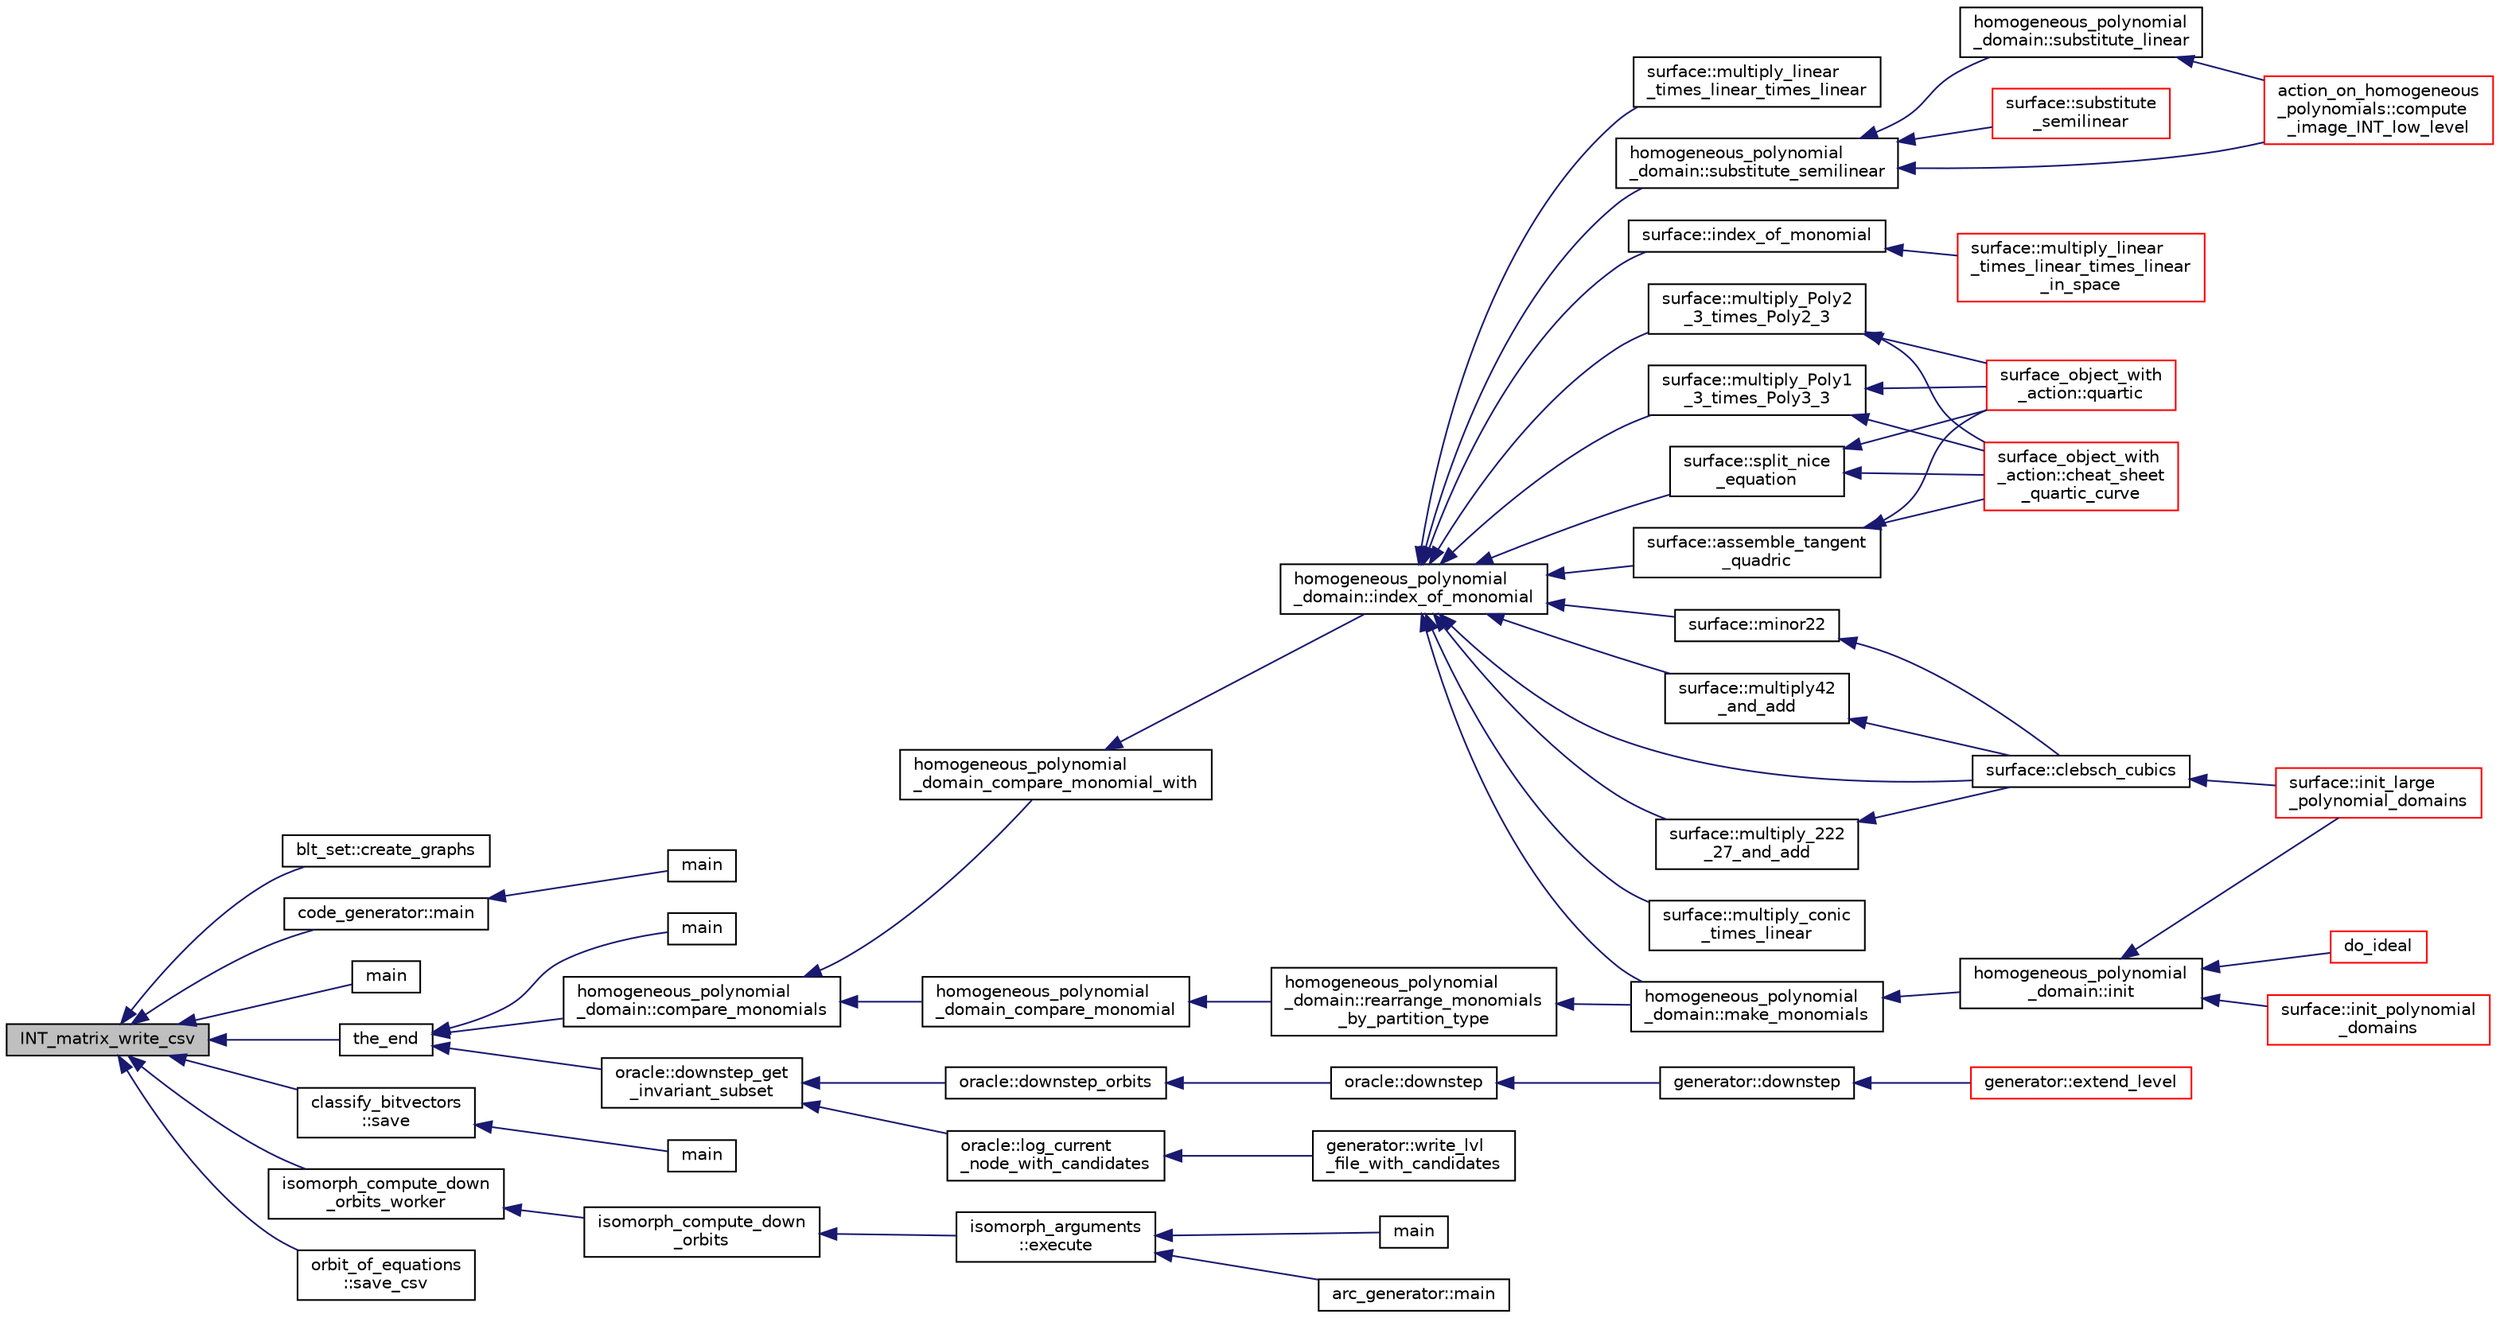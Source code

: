digraph "INT_matrix_write_csv"
{
  edge [fontname="Helvetica",fontsize="10",labelfontname="Helvetica",labelfontsize="10"];
  node [fontname="Helvetica",fontsize="10",shape=record];
  rankdir="LR";
  Node1330 [label="INT_matrix_write_csv",height=0.2,width=0.4,color="black", fillcolor="grey75", style="filled", fontcolor="black"];
  Node1330 -> Node1331 [dir="back",color="midnightblue",fontsize="10",style="solid",fontname="Helvetica"];
  Node1331 [label="blt_set::create_graphs",height=0.2,width=0.4,color="black", fillcolor="white", style="filled",URL="$d1/d3d/classblt__set.html#a3f1d4a8ed15875c47b327949f26a4533"];
  Node1330 -> Node1332 [dir="back",color="midnightblue",fontsize="10",style="solid",fontname="Helvetica"];
  Node1332 [label="code_generator::main",height=0.2,width=0.4,color="black", fillcolor="white", style="filled",URL="$db/d37/classcode__generator.html#ab3cf3a306e4032c2b471ac95321c599f"];
  Node1332 -> Node1333 [dir="back",color="midnightblue",fontsize="10",style="solid",fontname="Helvetica"];
  Node1333 [label="main",height=0.2,width=0.4,color="black", fillcolor="white", style="filled",URL="$d4/d4f/codes_8_c.html#a217dbf8b442f20279ea00b898af96f52"];
  Node1330 -> Node1334 [dir="back",color="midnightblue",fontsize="10",style="solid",fontname="Helvetica"];
  Node1334 [label="main",height=0.2,width=0.4,color="black", fillcolor="white", style="filled",URL="$d5/dcc/export__data_8_c.html#a3c04138a5bfe5d72780bb7e82a18e627"];
  Node1330 -> Node1335 [dir="back",color="midnightblue",fontsize="10",style="solid",fontname="Helvetica"];
  Node1335 [label="the_end",height=0.2,width=0.4,color="black", fillcolor="white", style="filled",URL="$d3/dfb/discreta__global_8_c.html#a3ebbd3ccb665a9f78deaa7408577b60c"];
  Node1335 -> Node1336 [dir="back",color="midnightblue",fontsize="10",style="solid",fontname="Helvetica"];
  Node1336 [label="main",height=0.2,width=0.4,color="black", fillcolor="white", style="filled",URL="$d2/d11/codes_8h.html#a217dbf8b442f20279ea00b898af96f52"];
  Node1335 -> Node1337 [dir="back",color="midnightblue",fontsize="10",style="solid",fontname="Helvetica"];
  Node1337 [label="homogeneous_polynomial\l_domain::compare_monomials",height=0.2,width=0.4,color="black", fillcolor="white", style="filled",URL="$d2/da7/classhomogeneous__polynomial__domain.html#a05c5959cb62502954c9cf93a85b8c019"];
  Node1337 -> Node1338 [dir="back",color="midnightblue",fontsize="10",style="solid",fontname="Helvetica"];
  Node1338 [label="homogeneous_polynomial\l_domain_compare_monomial_with",height=0.2,width=0.4,color="black", fillcolor="white", style="filled",URL="$dd/db5/homogeneous__polynomial__domain_8_c.html#a0a0f8d40815145e0aceceabebad8d63d"];
  Node1338 -> Node1339 [dir="back",color="midnightblue",fontsize="10",style="solid",fontname="Helvetica"];
  Node1339 [label="homogeneous_polynomial\l_domain::index_of_monomial",height=0.2,width=0.4,color="black", fillcolor="white", style="filled",URL="$d2/da7/classhomogeneous__polynomial__domain.html#a3fad3fb2b940014fcfece1cebfbfa3ae"];
  Node1339 -> Node1340 [dir="back",color="midnightblue",fontsize="10",style="solid",fontname="Helvetica"];
  Node1340 [label="homogeneous_polynomial\l_domain::make_monomials",height=0.2,width=0.4,color="black", fillcolor="white", style="filled",URL="$d2/da7/classhomogeneous__polynomial__domain.html#a467ad10c570859dbcf637a43993ceb57"];
  Node1340 -> Node1341 [dir="back",color="midnightblue",fontsize="10",style="solid",fontname="Helvetica"];
  Node1341 [label="homogeneous_polynomial\l_domain::init",height=0.2,width=0.4,color="black", fillcolor="white", style="filled",URL="$d2/da7/classhomogeneous__polynomial__domain.html#ad7d4e08b895afb895147322732228d3a"];
  Node1341 -> Node1342 [dir="back",color="midnightblue",fontsize="10",style="solid",fontname="Helvetica"];
  Node1342 [label="do_ideal",height=0.2,width=0.4,color="red", fillcolor="white", style="filled",URL="$d4/d67/geometry_8h.html#a719f98ff45a1f8cbe0ff10a1954f0893"];
  Node1341 -> Node1344 [dir="back",color="midnightblue",fontsize="10",style="solid",fontname="Helvetica"];
  Node1344 [label="surface::init_polynomial\l_domains",height=0.2,width=0.4,color="red", fillcolor="white", style="filled",URL="$d5/d88/classsurface.html#a1f13f4c6bdc98d14920a2644a52f8bb6"];
  Node1341 -> Node1351 [dir="back",color="midnightblue",fontsize="10",style="solid",fontname="Helvetica"];
  Node1351 [label="surface::init_large\l_polynomial_domains",height=0.2,width=0.4,color="red", fillcolor="white", style="filled",URL="$d5/d88/classsurface.html#a4bed81f2918efe941518ab28d9a695d2"];
  Node1339 -> Node1352 [dir="back",color="midnightblue",fontsize="10",style="solid",fontname="Helvetica"];
  Node1352 [label="homogeneous_polynomial\l_domain::substitute_semilinear",height=0.2,width=0.4,color="black", fillcolor="white", style="filled",URL="$d2/da7/classhomogeneous__polynomial__domain.html#ae16fefaacc3385f9f385d1dd6df7ea4d"];
  Node1352 -> Node1353 [dir="back",color="midnightblue",fontsize="10",style="solid",fontname="Helvetica"];
  Node1353 [label="homogeneous_polynomial\l_domain::substitute_linear",height=0.2,width=0.4,color="black", fillcolor="white", style="filled",URL="$d2/da7/classhomogeneous__polynomial__domain.html#a236cbf545622995b80f5eb10a9f86c31"];
  Node1353 -> Node1354 [dir="back",color="midnightblue",fontsize="10",style="solid",fontname="Helvetica"];
  Node1354 [label="action_on_homogeneous\l_polynomials::compute\l_image_INT_low_level",height=0.2,width=0.4,color="red", fillcolor="white", style="filled",URL="$d5/dd4/classaction__on__homogeneous__polynomials.html#af4370de2c8dcb590c4b186457881f038"];
  Node1352 -> Node1569 [dir="back",color="midnightblue",fontsize="10",style="solid",fontname="Helvetica"];
  Node1569 [label="surface::substitute\l_semilinear",height=0.2,width=0.4,color="red", fillcolor="white", style="filled",URL="$d5/d88/classsurface.html#a7b34e4c561adbe664a4b0ba6711df457"];
  Node1352 -> Node1354 [dir="back",color="midnightblue",fontsize="10",style="solid",fontname="Helvetica"];
  Node1339 -> Node1579 [dir="back",color="midnightblue",fontsize="10",style="solid",fontname="Helvetica"];
  Node1579 [label="surface::index_of_monomial",height=0.2,width=0.4,color="black", fillcolor="white", style="filled",URL="$d5/d88/classsurface.html#a121f8ba1f05712475aa758f7152f4ce5"];
  Node1579 -> Node1580 [dir="back",color="midnightblue",fontsize="10",style="solid",fontname="Helvetica"];
  Node1580 [label="surface::multiply_linear\l_times_linear_times_linear\l_in_space",height=0.2,width=0.4,color="red", fillcolor="white", style="filled",URL="$d5/d88/classsurface.html#abcbac4f9bd652897db85be7bf17abf62"];
  Node1339 -> Node1589 [dir="back",color="midnightblue",fontsize="10",style="solid",fontname="Helvetica"];
  Node1589 [label="surface::multiply_conic\l_times_linear",height=0.2,width=0.4,color="black", fillcolor="white", style="filled",URL="$d5/d88/classsurface.html#a916614262f53278058e7108aeaf145dc"];
  Node1339 -> Node1590 [dir="back",color="midnightblue",fontsize="10",style="solid",fontname="Helvetica"];
  Node1590 [label="surface::multiply_linear\l_times_linear_times_linear",height=0.2,width=0.4,color="black", fillcolor="white", style="filled",URL="$d5/d88/classsurface.html#a452f6857968bb85f49f2f204680fb8e5"];
  Node1339 -> Node1591 [dir="back",color="midnightblue",fontsize="10",style="solid",fontname="Helvetica"];
  Node1591 [label="surface::multiply_Poly2\l_3_times_Poly2_3",height=0.2,width=0.4,color="black", fillcolor="white", style="filled",URL="$d5/d88/classsurface.html#adb65ce8845726835c206e4476f5a80d3"];
  Node1591 -> Node1561 [dir="back",color="midnightblue",fontsize="10",style="solid",fontname="Helvetica"];
  Node1561 [label="surface_object_with\l_action::quartic",height=0.2,width=0.4,color="red", fillcolor="white", style="filled",URL="$db/d28/classsurface__object__with__action.html#a0143b698eb050332a79ed95f7d274ada"];
  Node1591 -> Node1562 [dir="back",color="midnightblue",fontsize="10",style="solid",fontname="Helvetica"];
  Node1562 [label="surface_object_with\l_action::cheat_sheet\l_quartic_curve",height=0.2,width=0.4,color="red", fillcolor="white", style="filled",URL="$db/d28/classsurface__object__with__action.html#a7f42e37fc76dd9b6b113e35c2b886b36"];
  Node1339 -> Node1592 [dir="back",color="midnightblue",fontsize="10",style="solid",fontname="Helvetica"];
  Node1592 [label="surface::multiply_Poly1\l_3_times_Poly3_3",height=0.2,width=0.4,color="black", fillcolor="white", style="filled",URL="$d5/d88/classsurface.html#a917115f60a2e692c83431909e504dfd9"];
  Node1592 -> Node1561 [dir="back",color="midnightblue",fontsize="10",style="solid",fontname="Helvetica"];
  Node1592 -> Node1562 [dir="back",color="midnightblue",fontsize="10",style="solid",fontname="Helvetica"];
  Node1339 -> Node1593 [dir="back",color="midnightblue",fontsize="10",style="solid",fontname="Helvetica"];
  Node1593 [label="surface::clebsch_cubics",height=0.2,width=0.4,color="black", fillcolor="white", style="filled",URL="$d5/d88/classsurface.html#aac49a34b771fffc48f3650861c3684ab"];
  Node1593 -> Node1351 [dir="back",color="midnightblue",fontsize="10",style="solid",fontname="Helvetica"];
  Node1339 -> Node1594 [dir="back",color="midnightblue",fontsize="10",style="solid",fontname="Helvetica"];
  Node1594 [label="surface::multiply_222\l_27_and_add",height=0.2,width=0.4,color="black", fillcolor="white", style="filled",URL="$d5/d88/classsurface.html#ae55d550aa63616f48c1b6348ae0fdfab"];
  Node1594 -> Node1593 [dir="back",color="midnightblue",fontsize="10",style="solid",fontname="Helvetica"];
  Node1339 -> Node1595 [dir="back",color="midnightblue",fontsize="10",style="solid",fontname="Helvetica"];
  Node1595 [label="surface::minor22",height=0.2,width=0.4,color="black", fillcolor="white", style="filled",URL="$d5/d88/classsurface.html#a92bcacad9efa59d8a6afc68d5b3312f9"];
  Node1595 -> Node1593 [dir="back",color="midnightblue",fontsize="10",style="solid",fontname="Helvetica"];
  Node1339 -> Node1596 [dir="back",color="midnightblue",fontsize="10",style="solid",fontname="Helvetica"];
  Node1596 [label="surface::multiply42\l_and_add",height=0.2,width=0.4,color="black", fillcolor="white", style="filled",URL="$d5/d88/classsurface.html#a3556917614250f9150bdf69f525a18d2"];
  Node1596 -> Node1593 [dir="back",color="midnightblue",fontsize="10",style="solid",fontname="Helvetica"];
  Node1339 -> Node1597 [dir="back",color="midnightblue",fontsize="10",style="solid",fontname="Helvetica"];
  Node1597 [label="surface::split_nice\l_equation",height=0.2,width=0.4,color="black", fillcolor="white", style="filled",URL="$d5/d88/classsurface.html#a5d670fff3513ca4261aeb0fe95b6771c"];
  Node1597 -> Node1561 [dir="back",color="midnightblue",fontsize="10",style="solid",fontname="Helvetica"];
  Node1597 -> Node1562 [dir="back",color="midnightblue",fontsize="10",style="solid",fontname="Helvetica"];
  Node1339 -> Node1598 [dir="back",color="midnightblue",fontsize="10",style="solid",fontname="Helvetica"];
  Node1598 [label="surface::assemble_tangent\l_quadric",height=0.2,width=0.4,color="black", fillcolor="white", style="filled",URL="$d5/d88/classsurface.html#ae14b94847bf8bd92bc6af58b31884cdc"];
  Node1598 -> Node1561 [dir="back",color="midnightblue",fontsize="10",style="solid",fontname="Helvetica"];
  Node1598 -> Node1562 [dir="back",color="midnightblue",fontsize="10",style="solid",fontname="Helvetica"];
  Node1337 -> Node1599 [dir="back",color="midnightblue",fontsize="10",style="solid",fontname="Helvetica"];
  Node1599 [label="homogeneous_polynomial\l_domain_compare_monomial",height=0.2,width=0.4,color="black", fillcolor="white", style="filled",URL="$dd/db5/homogeneous__polynomial__domain_8_c.html#aeeedb1f60479ef2d28468b061b654113"];
  Node1599 -> Node1600 [dir="back",color="midnightblue",fontsize="10",style="solid",fontname="Helvetica"];
  Node1600 [label="homogeneous_polynomial\l_domain::rearrange_monomials\l_by_partition_type",height=0.2,width=0.4,color="black", fillcolor="white", style="filled",URL="$d2/da7/classhomogeneous__polynomial__domain.html#af774250d5c1bd555c0ea55f2aaafad10"];
  Node1600 -> Node1340 [dir="back",color="midnightblue",fontsize="10",style="solid",fontname="Helvetica"];
  Node1335 -> Node1601 [dir="back",color="midnightblue",fontsize="10",style="solid",fontname="Helvetica"];
  Node1601 [label="oracle::downstep_get\l_invariant_subset",height=0.2,width=0.4,color="black", fillcolor="white", style="filled",URL="$d7/da7/classoracle.html#ae2540e94ee617a407069f976739cfd71"];
  Node1601 -> Node1602 [dir="back",color="midnightblue",fontsize="10",style="solid",fontname="Helvetica"];
  Node1602 [label="oracle::log_current\l_node_with_candidates",height=0.2,width=0.4,color="black", fillcolor="white", style="filled",URL="$d7/da7/classoracle.html#af54e0dc5a80b11489a5335006f33ca63"];
  Node1602 -> Node1603 [dir="back",color="midnightblue",fontsize="10",style="solid",fontname="Helvetica"];
  Node1603 [label="generator::write_lvl\l_file_with_candidates",height=0.2,width=0.4,color="black", fillcolor="white", style="filled",URL="$d7/d73/classgenerator.html#af3de7a4ba5e1075faa23d47d4c31ca55"];
  Node1601 -> Node1487 [dir="back",color="midnightblue",fontsize="10",style="solid",fontname="Helvetica"];
  Node1487 [label="oracle::downstep_orbits",height=0.2,width=0.4,color="black", fillcolor="white", style="filled",URL="$d7/da7/classoracle.html#a65ea623f3a7b2e3dba4e29638207bc53"];
  Node1487 -> Node1488 [dir="back",color="midnightblue",fontsize="10",style="solid",fontname="Helvetica"];
  Node1488 [label="oracle::downstep",height=0.2,width=0.4,color="black", fillcolor="white", style="filled",URL="$d7/da7/classoracle.html#a4fbc6710b45e5af5c2fb5bc3aa6d3bb1"];
  Node1488 -> Node1435 [dir="back",color="midnightblue",fontsize="10",style="solid",fontname="Helvetica"];
  Node1435 [label="generator::downstep",height=0.2,width=0.4,color="black", fillcolor="white", style="filled",URL="$d7/d73/classgenerator.html#ad90bc284af0b5f5beae960a0bd7a5b43"];
  Node1435 -> Node1374 [dir="back",color="midnightblue",fontsize="10",style="solid",fontname="Helvetica"];
  Node1374 [label="generator::extend_level",height=0.2,width=0.4,color="red", fillcolor="white", style="filled",URL="$d7/d73/classgenerator.html#a91b84d80ccec0cd2136bc221c30e0f8e"];
  Node1330 -> Node1604 [dir="back",color="midnightblue",fontsize="10",style="solid",fontname="Helvetica"];
  Node1604 [label="classify_bitvectors\l::save",height=0.2,width=0.4,color="black", fillcolor="white", style="filled",URL="$dd/d16/classclassify__bitvectors.html#a88b83bfd067704c5213d63797a836c5b"];
  Node1604 -> Node1605 [dir="back",color="midnightblue",fontsize="10",style="solid",fontname="Helvetica"];
  Node1605 [label="main",height=0.2,width=0.4,color="black", fillcolor="white", style="filled",URL="$d0/de6/projective__space__main_8_c.html#a3c04138a5bfe5d72780bb7e82a18e627"];
  Node1330 -> Node1414 [dir="back",color="midnightblue",fontsize="10",style="solid",fontname="Helvetica"];
  Node1414 [label="isomorph_compute_down\l_orbits_worker",height=0.2,width=0.4,color="black", fillcolor="white", style="filled",URL="$d4/d7e/isomorph__global_8_c.html#a4edf4a833ce5638a3d58cfae1c702b37"];
  Node1414 -> Node1415 [dir="back",color="midnightblue",fontsize="10",style="solid",fontname="Helvetica"];
  Node1415 [label="isomorph_compute_down\l_orbits",height=0.2,width=0.4,color="black", fillcolor="white", style="filled",URL="$d4/d7e/isomorph__global_8_c.html#a3613cea19158edd30958c4edecd97d53"];
  Node1415 -> Node1416 [dir="back",color="midnightblue",fontsize="10",style="solid",fontname="Helvetica"];
  Node1416 [label="isomorph_arguments\l::execute",height=0.2,width=0.4,color="black", fillcolor="white", style="filled",URL="$d5/de4/classisomorph__arguments.html#aa85e472d14906abdd5672dc66027583e"];
  Node1416 -> Node1417 [dir="back",color="midnightblue",fontsize="10",style="solid",fontname="Helvetica"];
  Node1417 [label="main",height=0.2,width=0.4,color="black", fillcolor="white", style="filled",URL="$d1/d5e/blt__main_8_c.html#a217dbf8b442f20279ea00b898af96f52"];
  Node1416 -> Node1418 [dir="back",color="midnightblue",fontsize="10",style="solid",fontname="Helvetica"];
  Node1418 [label="arc_generator::main",height=0.2,width=0.4,color="black", fillcolor="white", style="filled",URL="$d4/d21/classarc__generator.html#ad80140b51b165dad1fe6ab232be7829a"];
  Node1330 -> Node1606 [dir="back",color="midnightblue",fontsize="10",style="solid",fontname="Helvetica"];
  Node1606 [label="orbit_of_equations\l::save_csv",height=0.2,width=0.4,color="black", fillcolor="white", style="filled",URL="$dd/d23/classorbit__of__equations.html#a705a4e2d2893c12ec6d42b236a3c9925"];
}
